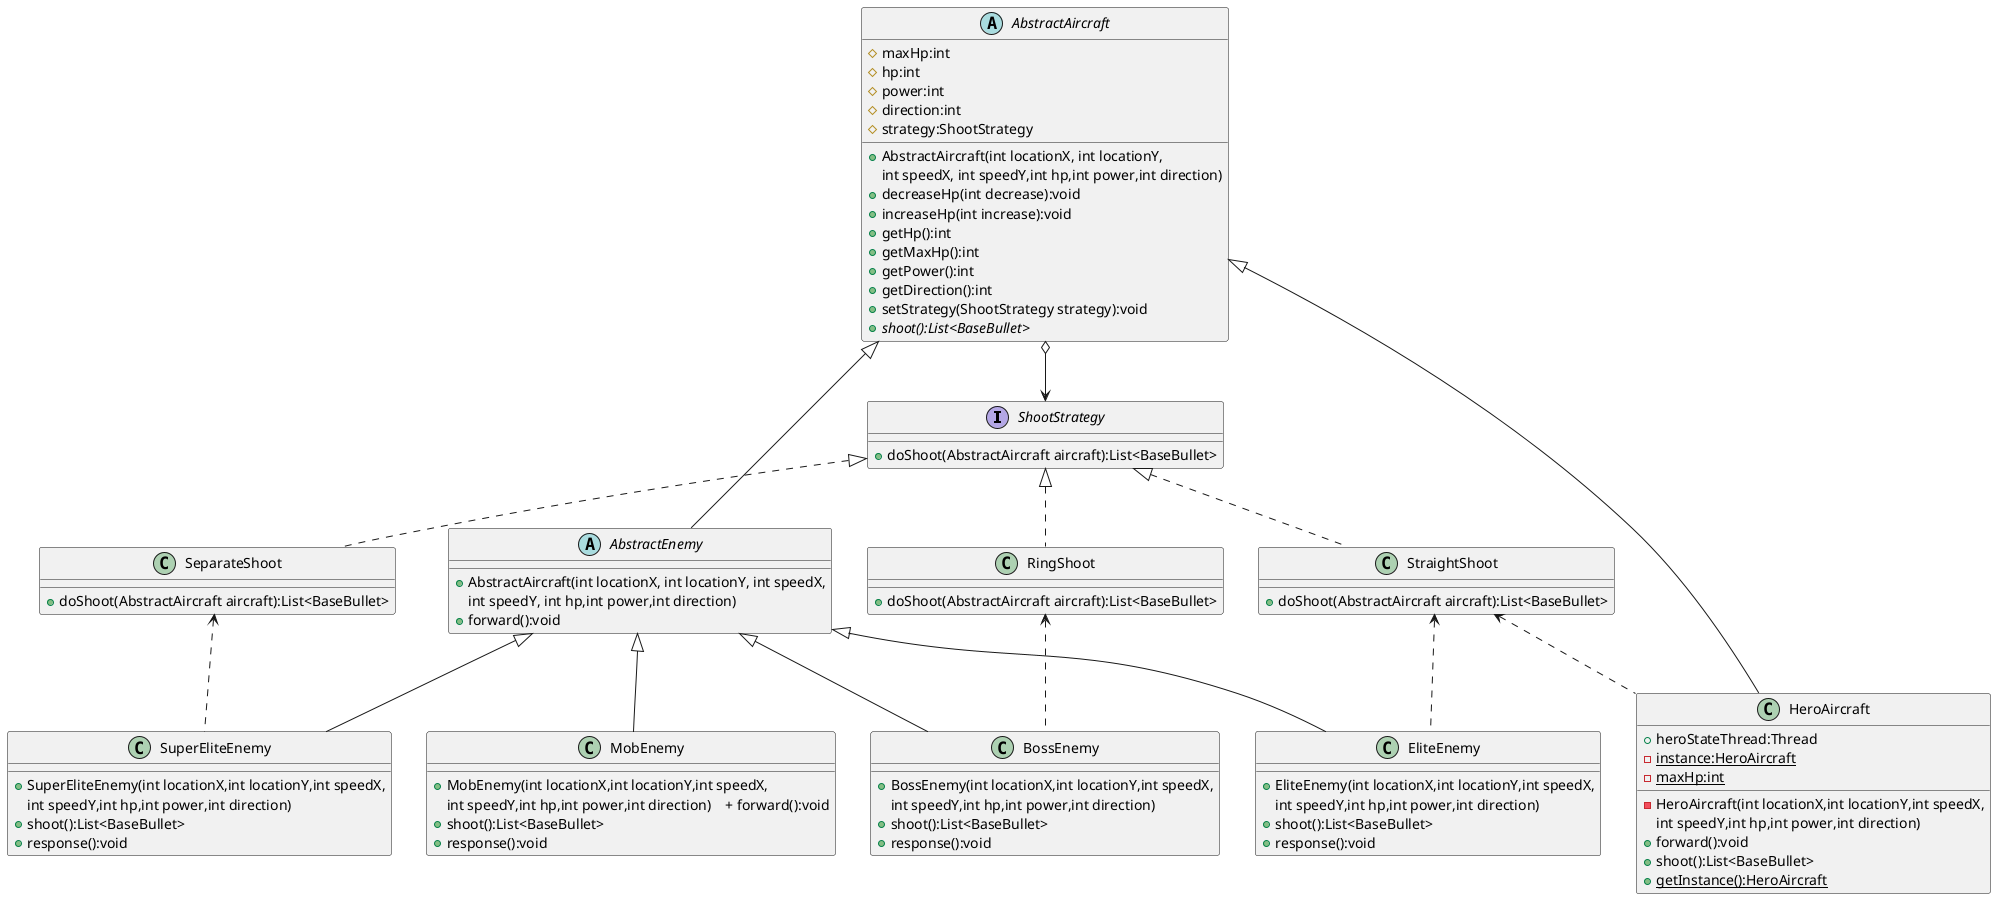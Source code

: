 @startuml
'https://plantuml.com/class-diagram

interface ShootStrategy
{
    +doShoot(AbstractAircraft aircraft):List<BaseBullet>
}
class SeparateShoot
{
    +doShoot(AbstractAircraft aircraft):List<BaseBullet>
}
class StraightShoot
{
    +doShoot(AbstractAircraft aircraft):List<BaseBullet>
}
class RingShoot
{
    +doShoot(AbstractAircraft aircraft):List<BaseBullet>
}
ShootStrategy<|.. SeparateShoot
ShootStrategy<|.. StraightShoot
ShootStrategy<|.. RingShoot
abstract class AbstractAircraft
{
	# maxHp:int
    # hp:int
    # power:int
    # direction:int
    # strategy:ShootStrategy
    + AbstractAircraft(int locationX, int locationY,
     int speedX, int speedY,int hp,int power,int direction)
    + decreaseHp(int decrease):void
    + increaseHp(int increase):void
    + getHp():int
    + getMaxHp():int
    + getPower():int
    + getDirection():int
    + setStrategy(ShootStrategy strategy):void
    + {abstract} shoot():List<BaseBullet>
 }
AbstractAircraft o--> ShootStrategy
abstract class AbstractEnemy
{
     + AbstractAircraft(int locationX, int locationY, int speedX,
     int speedY, int hp,int power,int direction)
     + forward():void
}
AbstractAircraft <|-- AbstractEnemy
class BossEnemy {
    + BossEnemy(int locationX,int locationY,int speedX,
    int speedY,int hp,int power,int direction)
    + shoot():List<BaseBullet>
    + response():void
}
class EliteEnemy {
    + EliteEnemy(int locationX,int locationY,int speedX,
    int speedY,int hp,int power,int direction)
    + shoot():List<BaseBullet>
    + response():void
}
class MobEnemy {
    + MobEnemy(int locationX,int locationY,int speedX,
                  int speedY,int hp,int power,int direction)    + forward():void
    + shoot():List<BaseBullet>
    + response():void
}
class SuperEliteEnemy {
    + SuperEliteEnemy(int locationX,int locationY,int speedX,
    int speedY,int hp,int power,int direction)
    + shoot():List<BaseBullet>
    + response():void
}
AbstractEnemy <|-- MobEnemy
AbstractEnemy <|-- EliteEnemy
AbstractEnemy <|-- BossEnemy
AbstractEnemy <|-- SuperEliteEnemy
class HeroAircraft {
    + heroStateThread:Thread
    - {static} instance:HeroAircraft
    - {static} maxHp:int
    - HeroAircraft(int locationX,int locationY,int speedX,
                      int speedY,int hp,int power,int direction)
    + forward():void
    + shoot():List<BaseBullet>
    + {static} getInstance():HeroAircraft
}

AbstractAircraft <|-- HeroAircraft

SeparateShoot<.. SuperEliteEnemy
StraightShoot<.. EliteEnemy
RingShoot<.. BossEnemy
StraightShoot<.. HeroAircraft
@enduml